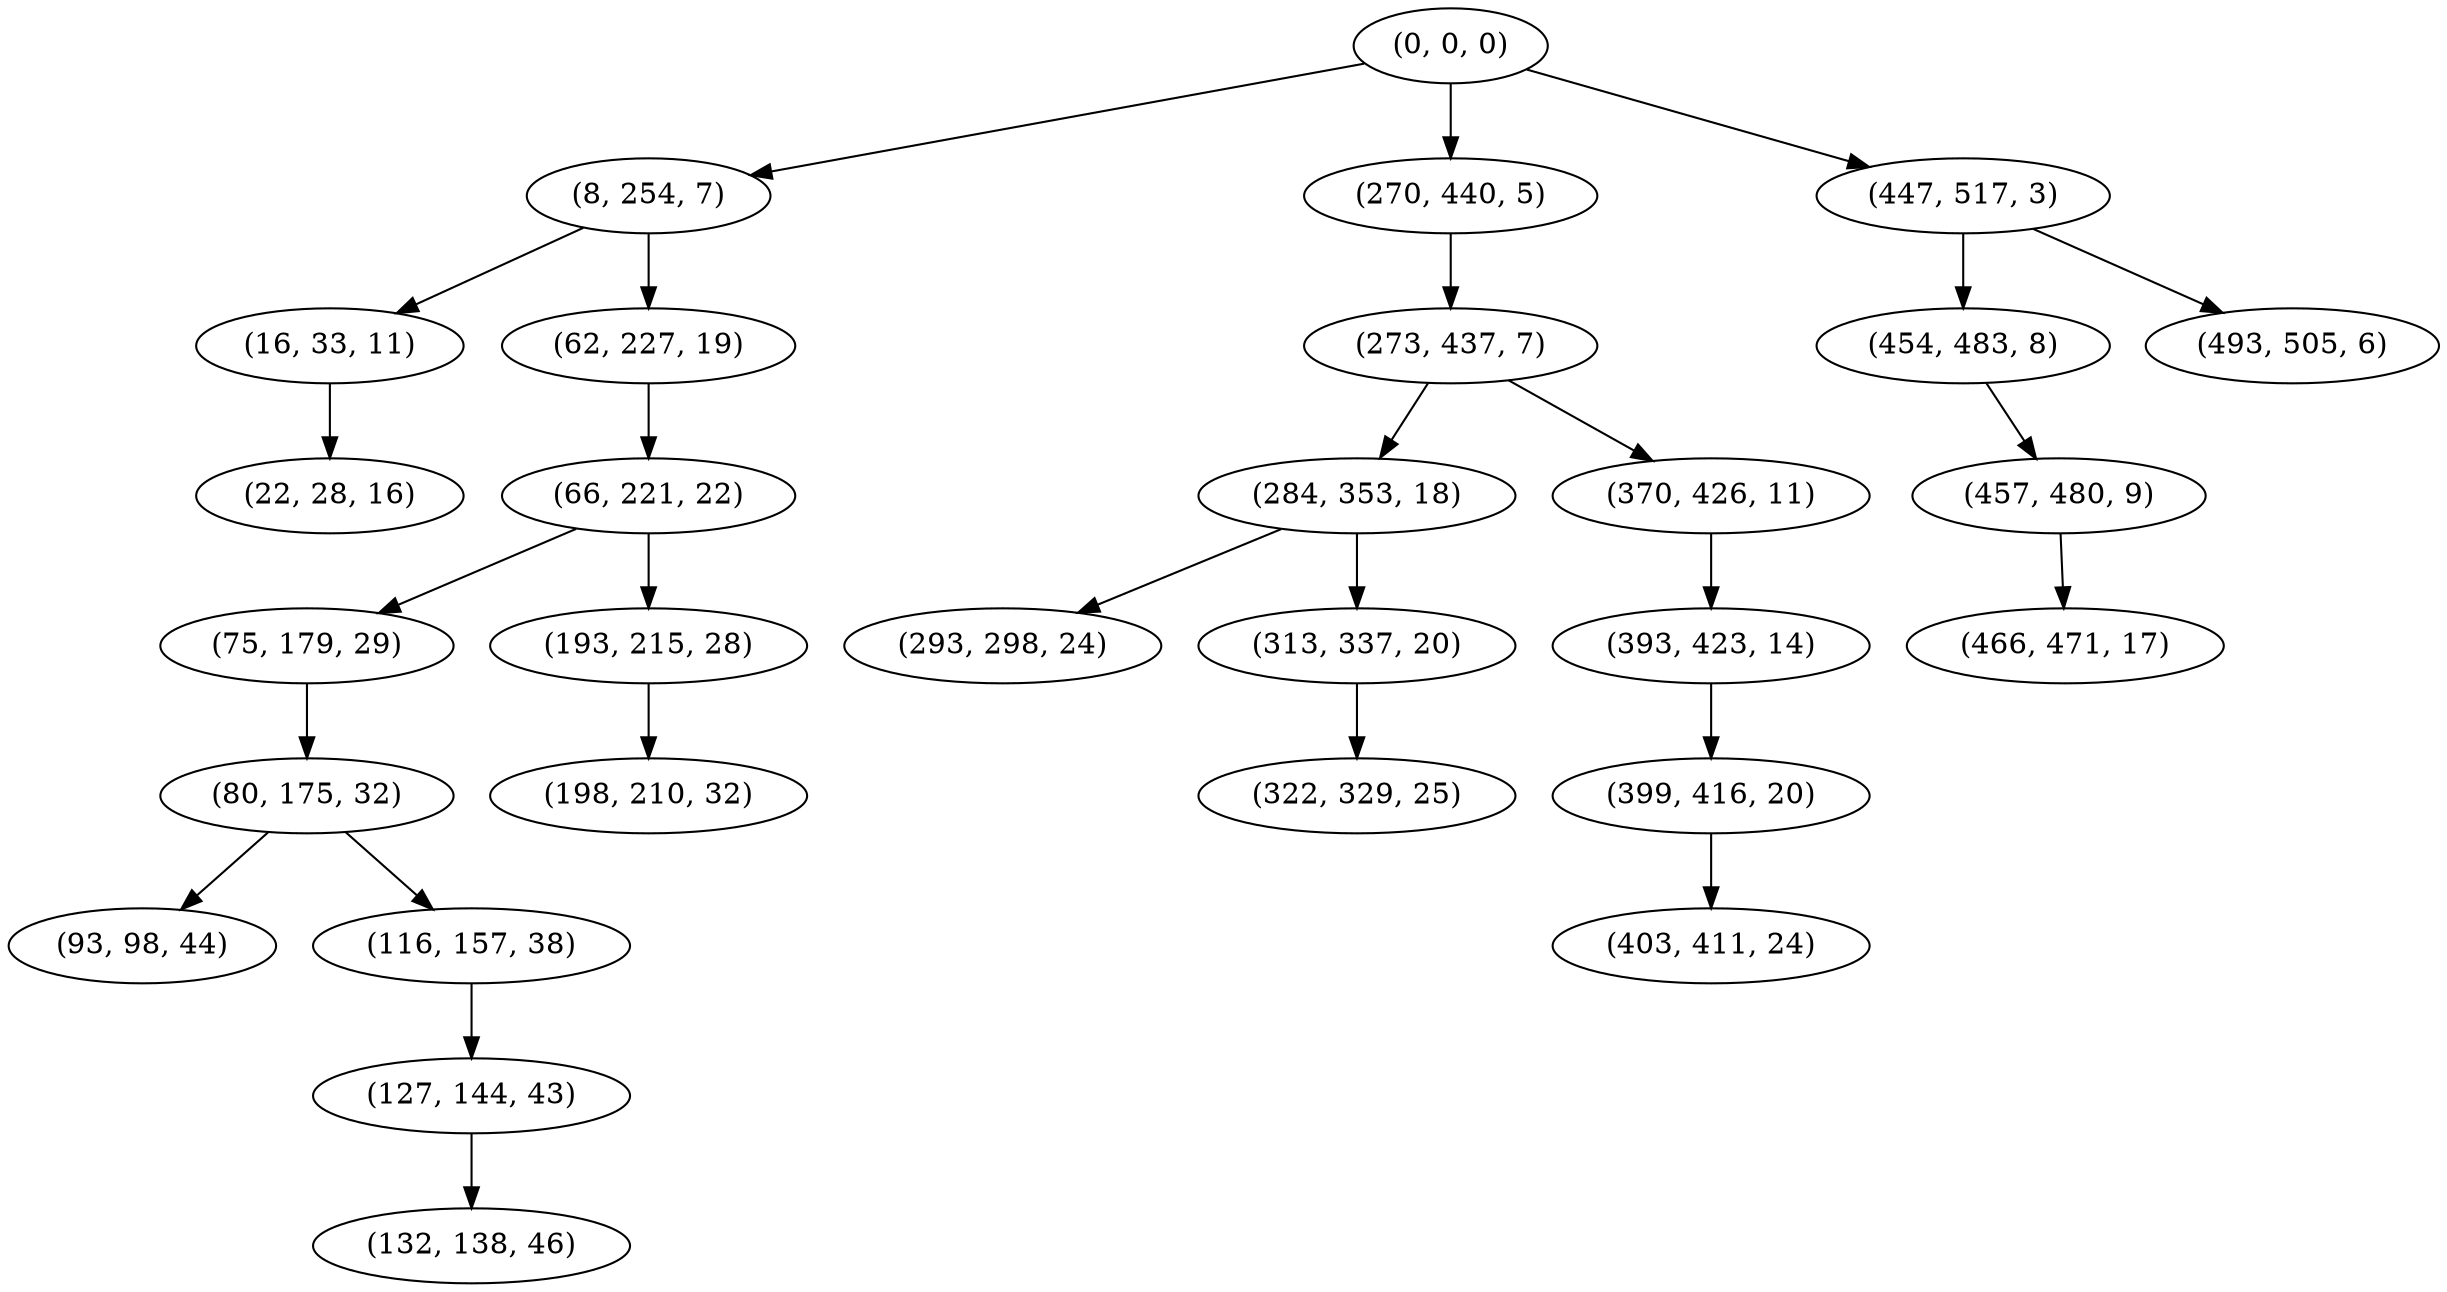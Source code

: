 digraph tree {
    "(0, 0, 0)";
    "(8, 254, 7)";
    "(16, 33, 11)";
    "(22, 28, 16)";
    "(62, 227, 19)";
    "(66, 221, 22)";
    "(75, 179, 29)";
    "(80, 175, 32)";
    "(93, 98, 44)";
    "(116, 157, 38)";
    "(127, 144, 43)";
    "(132, 138, 46)";
    "(193, 215, 28)";
    "(198, 210, 32)";
    "(270, 440, 5)";
    "(273, 437, 7)";
    "(284, 353, 18)";
    "(293, 298, 24)";
    "(313, 337, 20)";
    "(322, 329, 25)";
    "(370, 426, 11)";
    "(393, 423, 14)";
    "(399, 416, 20)";
    "(403, 411, 24)";
    "(447, 517, 3)";
    "(454, 483, 8)";
    "(457, 480, 9)";
    "(466, 471, 17)";
    "(493, 505, 6)";
    "(0, 0, 0)" -> "(8, 254, 7)";
    "(0, 0, 0)" -> "(270, 440, 5)";
    "(0, 0, 0)" -> "(447, 517, 3)";
    "(8, 254, 7)" -> "(16, 33, 11)";
    "(8, 254, 7)" -> "(62, 227, 19)";
    "(16, 33, 11)" -> "(22, 28, 16)";
    "(62, 227, 19)" -> "(66, 221, 22)";
    "(66, 221, 22)" -> "(75, 179, 29)";
    "(66, 221, 22)" -> "(193, 215, 28)";
    "(75, 179, 29)" -> "(80, 175, 32)";
    "(80, 175, 32)" -> "(93, 98, 44)";
    "(80, 175, 32)" -> "(116, 157, 38)";
    "(116, 157, 38)" -> "(127, 144, 43)";
    "(127, 144, 43)" -> "(132, 138, 46)";
    "(193, 215, 28)" -> "(198, 210, 32)";
    "(270, 440, 5)" -> "(273, 437, 7)";
    "(273, 437, 7)" -> "(284, 353, 18)";
    "(273, 437, 7)" -> "(370, 426, 11)";
    "(284, 353, 18)" -> "(293, 298, 24)";
    "(284, 353, 18)" -> "(313, 337, 20)";
    "(313, 337, 20)" -> "(322, 329, 25)";
    "(370, 426, 11)" -> "(393, 423, 14)";
    "(393, 423, 14)" -> "(399, 416, 20)";
    "(399, 416, 20)" -> "(403, 411, 24)";
    "(447, 517, 3)" -> "(454, 483, 8)";
    "(447, 517, 3)" -> "(493, 505, 6)";
    "(454, 483, 8)" -> "(457, 480, 9)";
    "(457, 480, 9)" -> "(466, 471, 17)";
}

